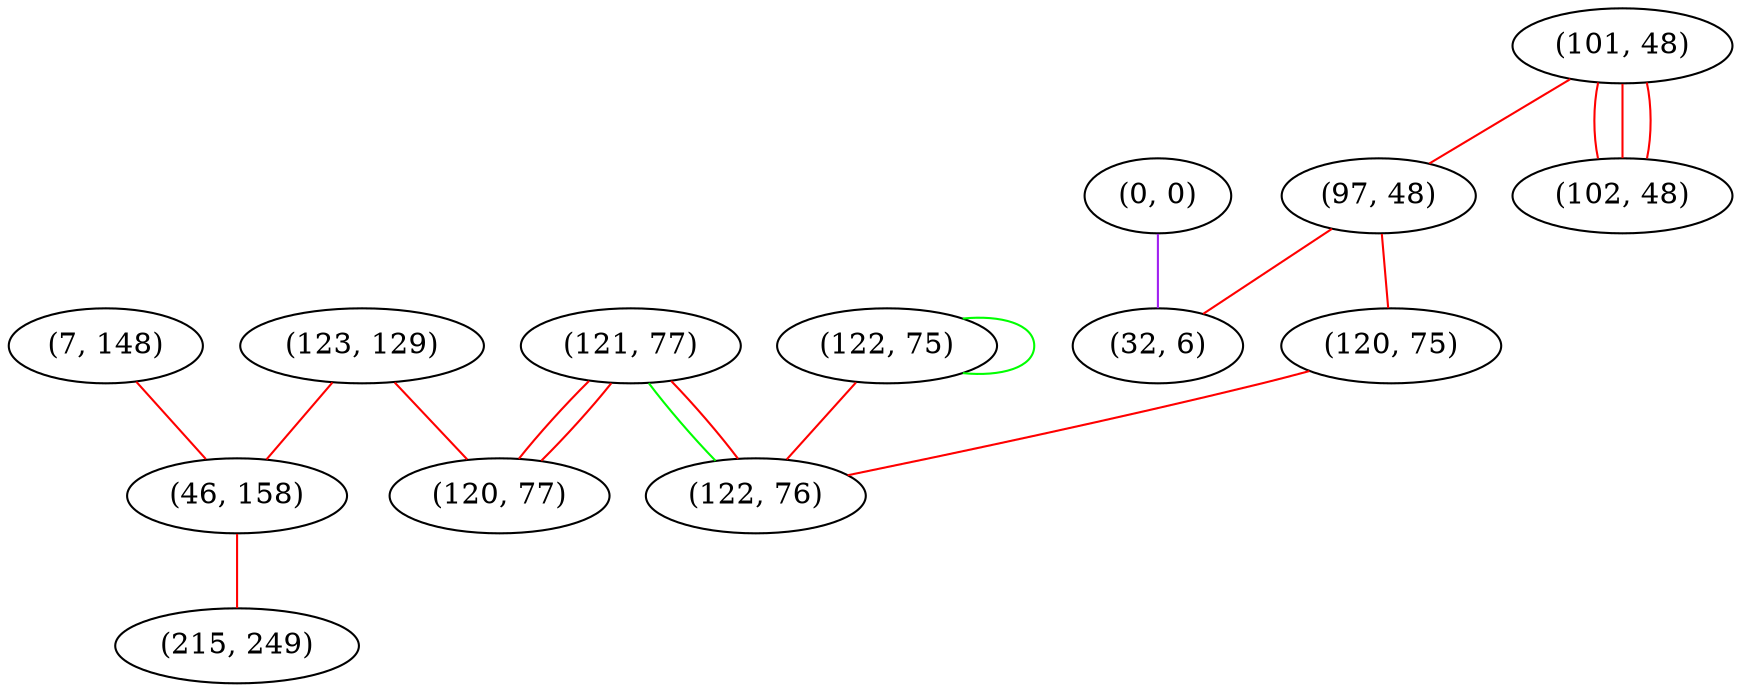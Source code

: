 graph "" {
"(7, 148)";
"(123, 129)";
"(101, 48)";
"(46, 158)";
"(97, 48)";
"(102, 48)";
"(121, 77)";
"(0, 0)";
"(120, 77)";
"(32, 6)";
"(122, 75)";
"(120, 75)";
"(122, 76)";
"(215, 249)";
"(7, 148)" -- "(46, 158)"  [color=red, key=0, weight=1];
"(123, 129)" -- "(120, 77)"  [color=red, key=0, weight=1];
"(123, 129)" -- "(46, 158)"  [color=red, key=0, weight=1];
"(101, 48)" -- "(97, 48)"  [color=red, key=0, weight=1];
"(101, 48)" -- "(102, 48)"  [color=red, key=0, weight=1];
"(101, 48)" -- "(102, 48)"  [color=red, key=1, weight=1];
"(101, 48)" -- "(102, 48)"  [color=red, key=2, weight=1];
"(46, 158)" -- "(215, 249)"  [color=red, key=0, weight=1];
"(97, 48)" -- "(32, 6)"  [color=red, key=0, weight=1];
"(97, 48)" -- "(120, 75)"  [color=red, key=0, weight=1];
"(121, 77)" -- "(120, 77)"  [color=red, key=0, weight=1];
"(121, 77)" -- "(120, 77)"  [color=red, key=1, weight=1];
"(121, 77)" -- "(122, 76)"  [color=green, key=0, weight=2];
"(121, 77)" -- "(122, 76)"  [color=red, key=1, weight=1];
"(0, 0)" -- "(32, 6)"  [color=purple, key=0, weight=4];
"(122, 75)" -- "(122, 75)"  [color=green, key=0, weight=2];
"(122, 75)" -- "(122, 76)"  [color=red, key=0, weight=1];
"(120, 75)" -- "(122, 76)"  [color=red, key=0, weight=1];
}
